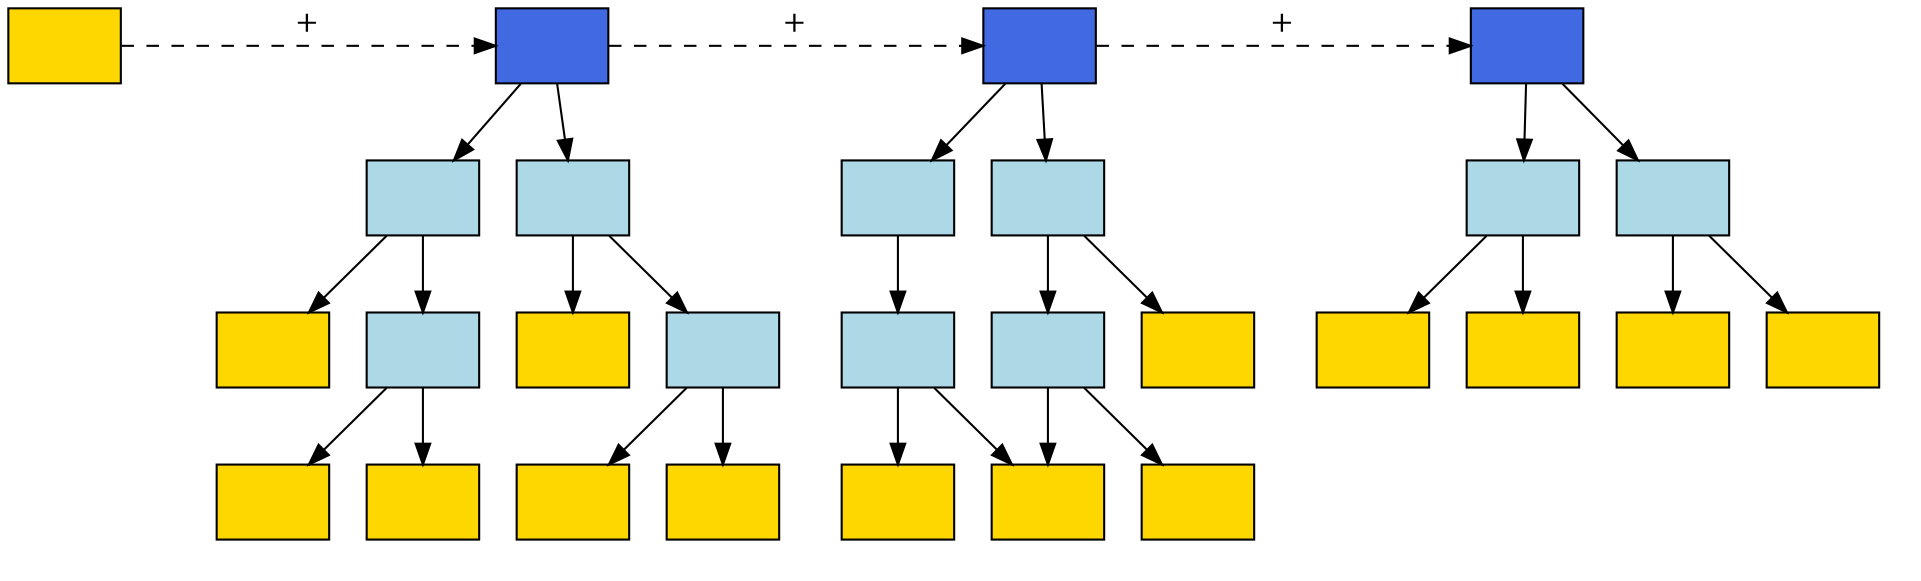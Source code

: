 digraph decision_trees {
    graph [dpi=300]
    rankdir=""
    // root: royalblue
    // intermediate: lightblue
    // leaf: gold 

    subgraph cluster_1 {
        style="invis"
        A1 [label="", shape="rectangle", style="filled", fillcolor="royalblue"]
        B1 [label="", shape="rectangle", style="filled", fillcolor="lightblue"]
        C1 [label="", shape="rectangle", style="filled", fillcolor="lightblue"]
        D1 [label="", shape="rectangle", style="filled", fillcolor="lightblue"]
        F1 [label="", shape="rectangle", style="filled", fillcolor="lightblue"]
        E11 [label="", shape="rectangle", style="filled", fillcolor="gold"]
        E12 [label="", shape="rectangle", style="filled", fillcolor="gold"]
        G11 [label="", shape="rectangle", style="filled", fillcolor="gold"]
        G12 [label="", shape="rectangle", style="filled", fillcolor="gold"]
        H11 [label="", shape="rectangle", style="filled", fillcolor="gold"]
        H12 [label="", shape="rectangle", style="filled", fillcolor="gold"]
    }

    subgraph cluster_2 {
        style="invis"
        A2 [label="", shape="rectangle", style="filled", fillcolor="royalblue"]
        B2 [label="", shape="rectangle", style="filled", fillcolor="lightblue"]
        C2 [label="", shape="rectangle", style="filled", fillcolor="lightblue"]
        D2 [label="", shape="rectangle", style="filled", fillcolor="lightblue"]
        F2 [label="", shape="rectangle", style="filled", fillcolor="lightblue"]
        G21 [label="", shape="rectangle", style="filled", fillcolor="gold"]
        G22 [label="", shape="rectangle", style="filled", fillcolor="gold"]
        H21 [label="", shape="rectangle", style="filled", fillcolor="gold"]
        H22 [label="", shape="rectangle", style="filled", fillcolor="gold"]
    }

    subgraph cluster_3 {
        style="invis"
        A3 [label="", shape="rectangle", style="filled", fillcolor="royalblue"]
        B3 [label="", shape="rectangle", style="filled", fillcolor="lightblue"]
        C3 [label="", shape="rectangle", style="filled", fillcolor="lightblue"]
        G31 [label="", shape="rectangle", style="filled", fillcolor="gold"]
        G32 [label="", shape="rectangle", style="filled", fillcolor="gold"]
        H31 [label="", shape="rectangle", style="filled", fillcolor="gold"]
        H32 [label="", shape="rectangle", style="filled", fillcolor="gold"]
    }

    root [label="", shape="rectangle", style="filled", fillcolor="gold"]

    {rank="same"; root; A1; A2; A3}

    A1 -> B1
    A1 -> C1
    B1 -> D1
    B1 -> E11
    C1 -> F1
    C1 -> E12
    D1 -> G11
    D1 -> H11
    F1 -> G12
    F1 -> H12

    A2 -> B2
    A2 -> C2
    B2 -> D2
    C2 -> F2
    D2 -> G21
    D2 -> H21
    C2 -> G22
    F2 -> H22
    F2 -> G21

    A3 -> B3
    A3 -> C3
    B3 -> G31
    B3 -> H31
    C3 -> G32
    C3 -> H32

    root -> A1 [label="+", ltail=root, lhead=cluster_1, minlen=5, style="dashed"]
    A1 -> A2 [label="+", ltail=cluster_1, lhead=cluster_2, minlen=5, style="dashed"]
    A2 -> A3 [label="+", ltail=cluster_2, lhead=cluster_3, minlen=5, style="dashed"]
}
